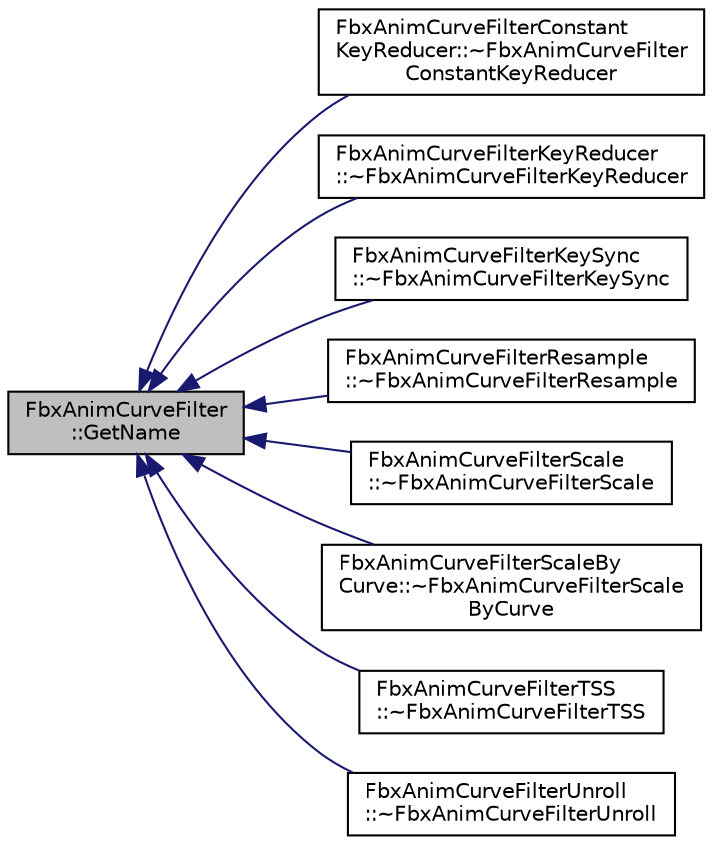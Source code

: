 digraph "FbxAnimCurveFilter::GetName"
{
  edge [fontname="Helvetica",fontsize="10",labelfontname="Helvetica",labelfontsize="10"];
  node [fontname="Helvetica",fontsize="10",shape=record];
  rankdir="LR";
  Node31 [label="FbxAnimCurveFilter\l::GetName",height=0.2,width=0.4,color="black", fillcolor="grey75", style="filled", fontcolor="black"];
  Node31 -> Node32 [dir="back",color="midnightblue",fontsize="10",style="solid",fontname="Helvetica"];
  Node32 [label="FbxAnimCurveFilterConstant\lKeyReducer::~FbxAnimCurveFilter\lConstantKeyReducer",height=0.2,width=0.4,color="black", fillcolor="white", style="filled",URL="$class_fbx_anim_curve_filter_constant_key_reducer.html#a523519a310cf98a3823b221ab9973069",tooltip="Destructor. "];
  Node31 -> Node33 [dir="back",color="midnightblue",fontsize="10",style="solid",fontname="Helvetica"];
  Node33 [label="FbxAnimCurveFilterKeyReducer\l::~FbxAnimCurveFilterKeyReducer",height=0.2,width=0.4,color="black", fillcolor="white", style="filled",URL="$class_fbx_anim_curve_filter_key_reducer.html#a69f345185767183595a34df13ae713c2",tooltip="Destructor. "];
  Node31 -> Node34 [dir="back",color="midnightblue",fontsize="10",style="solid",fontname="Helvetica"];
  Node34 [label="FbxAnimCurveFilterKeySync\l::~FbxAnimCurveFilterKeySync",height=0.2,width=0.4,color="black", fillcolor="white", style="filled",URL="$class_fbx_anim_curve_filter_key_sync.html#a4435b8ba11b1978833538f18405811fb",tooltip="Destructor. "];
  Node31 -> Node35 [dir="back",color="midnightblue",fontsize="10",style="solid",fontname="Helvetica"];
  Node35 [label="FbxAnimCurveFilterResample\l::~FbxAnimCurveFilterResample",height=0.2,width=0.4,color="black", fillcolor="white", style="filled",URL="$class_fbx_anim_curve_filter_resample.html#a9424bc3a1a9796265126c399d8e8fb5a",tooltip="Destructor. "];
  Node31 -> Node36 [dir="back",color="midnightblue",fontsize="10",style="solid",fontname="Helvetica"];
  Node36 [label="FbxAnimCurveFilterScale\l::~FbxAnimCurveFilterScale",height=0.2,width=0.4,color="black", fillcolor="white", style="filled",URL="$class_fbx_anim_curve_filter_scale.html#a2fa5db669596368d0b8cecff75468005",tooltip="Destructor. "];
  Node31 -> Node37 [dir="back",color="midnightblue",fontsize="10",style="solid",fontname="Helvetica"];
  Node37 [label="FbxAnimCurveFilterScaleBy\lCurve::~FbxAnimCurveFilterScale\lByCurve",height=0.2,width=0.4,color="black", fillcolor="white", style="filled",URL="$class_fbx_anim_curve_filter_scale_by_curve.html#a400e5f8cc518a9facd7b2ba452e55a78",tooltip="Destructor. "];
  Node31 -> Node38 [dir="back",color="midnightblue",fontsize="10",style="solid",fontname="Helvetica"];
  Node38 [label="FbxAnimCurveFilterTSS\l::~FbxAnimCurveFilterTSS",height=0.2,width=0.4,color="black", fillcolor="white", style="filled",URL="$class_fbx_anim_curve_filter_t_s_s.html#a6bf44d1312b857b4a866ba0b09f4a027",tooltip="Destructor. "];
  Node31 -> Node39 [dir="back",color="midnightblue",fontsize="10",style="solid",fontname="Helvetica"];
  Node39 [label="FbxAnimCurveFilterUnroll\l::~FbxAnimCurveFilterUnroll",height=0.2,width=0.4,color="black", fillcolor="white", style="filled",URL="$class_fbx_anim_curve_filter_unroll.html#abbbb5d22a6d7dc281385d7fbc4706e45",tooltip="Destructor. "];
}
